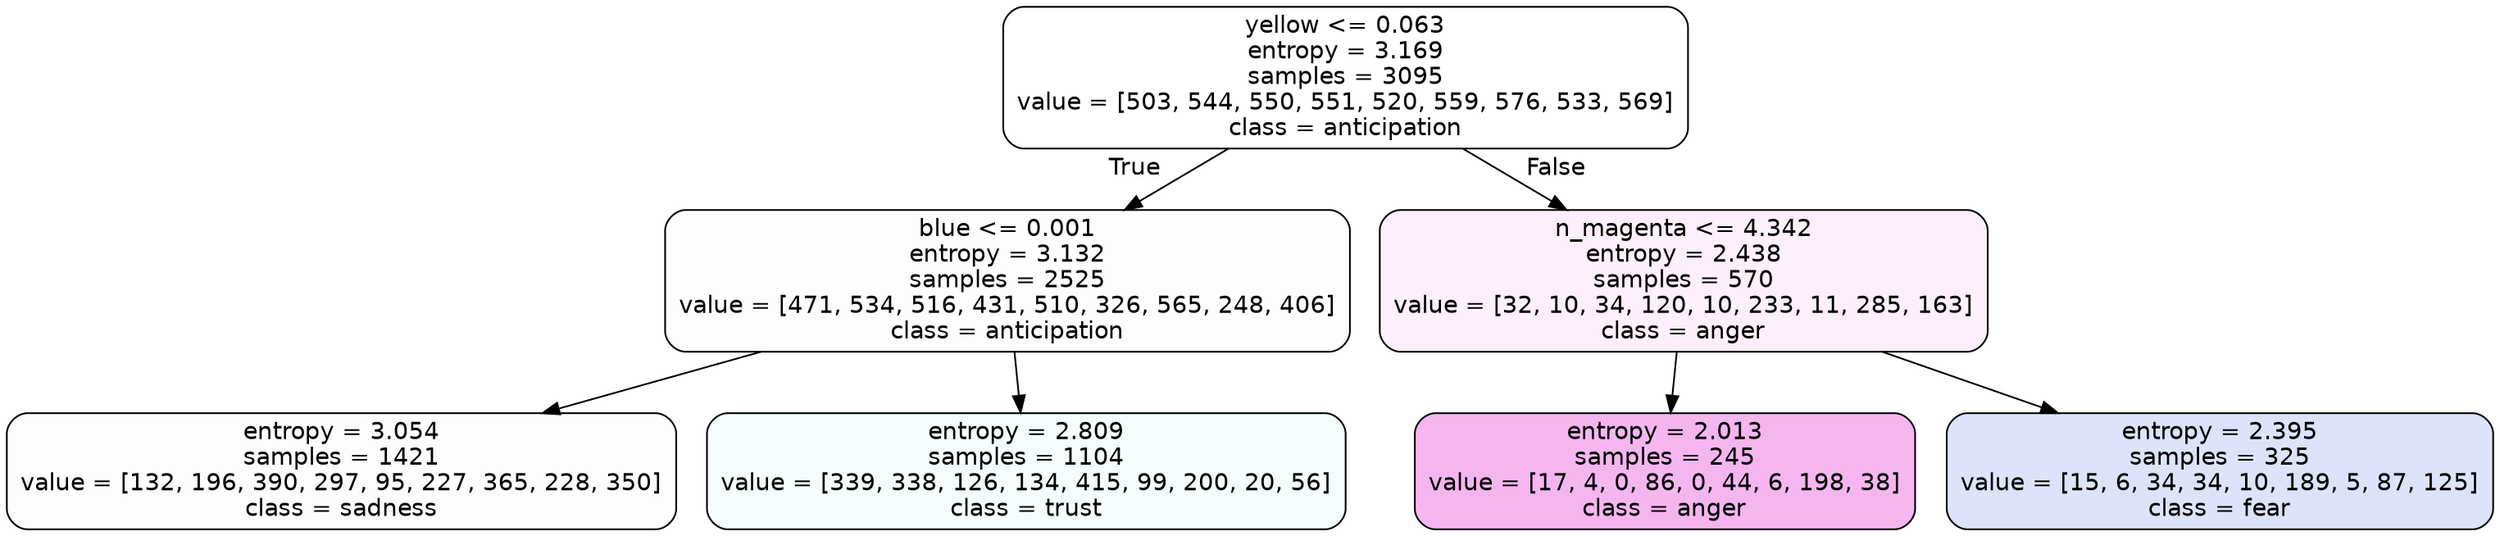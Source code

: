 digraph Tree {
node [shape=box, style="filled, rounded", color="black", fontname=helvetica] ;
edge [fontname=helvetica] ;
0 [label="yellow <= 0.063\nentropy = 3.169\nsamples = 3095\nvalue = [503, 544, 550, 551, 520, 559, 576, 533, 569]\nclass = anticipation", fillcolor="#8139e500"] ;
1 [label="blue <= 0.001\nentropy = 3.132\nsamples = 2525\nvalue = [471, 534, 516, 431, 510, 326, 565, 248, 406]\nclass = anticipation", fillcolor="#8139e502"] ;
0 -> 1 [labeldistance=2.5, labelangle=45, headlabel="True"] ;
2 [label="entropy = 3.054\nsamples = 1421\nvalue = [132, 196, 390, 297, 95, 227, 365, 228, 350]\nclass = sadness", fillcolor="#64e53903"] ;
1 -> 2 ;
3 [label="entropy = 2.809\nsamples = 1104\nvalue = [339, 338, 126, 134, 415, 99, 200, 20, 56]\nclass = trust", fillcolor="#39d7e50e"] ;
1 -> 3 ;
4 [label="n_magenta <= 4.342\nentropy = 2.438\nsamples = 570\nvalue = [32, 10, 34, 120, 10, 233, 11, 285, 163]\nclass = anger", fillcolor="#e539d714"] ;
0 -> 4 [labeldistance=2.5, labelangle=-45, headlabel="False"] ;
5 [label="entropy = 2.013\nsamples = 245\nvalue = [17, 4, 0, 86, 0, 44, 6, 198, 38]\nclass = anger", fillcolor="#e539d75d"] ;
4 -> 5 ;
6 [label="entropy = 2.395\nsamples = 325\nvalue = [15, 6, 34, 34, 10, 189, 5, 87, 125]\nclass = fear", fillcolor="#3964e52b"] ;
4 -> 6 ;
}